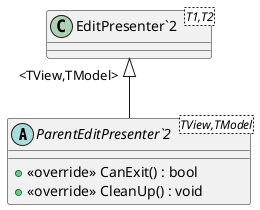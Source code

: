 @startuml
abstract class "ParentEditPresenter`2"<TView,TModel> {
    + <<override>> CanExit() : bool
    + <<override>> CleanUp() : void
}
class "EditPresenter`2"<T1,T2> {
}
"EditPresenter`2" "<TView,TModel>" <|-- "ParentEditPresenter`2"
@enduml
